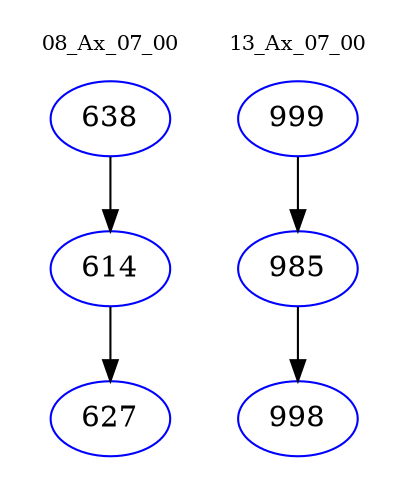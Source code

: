 digraph{
subgraph cluster_0 {
color = white
label = "08_Ax_07_00";
fontsize=10;
T0_638 [label="638", color="blue"]
T0_638 -> T0_614 [color="black"]
T0_614 [label="614", color="blue"]
T0_614 -> T0_627 [color="black"]
T0_627 [label="627", color="blue"]
}
subgraph cluster_1 {
color = white
label = "13_Ax_07_00";
fontsize=10;
T1_999 [label="999", color="blue"]
T1_999 -> T1_985 [color="black"]
T1_985 [label="985", color="blue"]
T1_985 -> T1_998 [color="black"]
T1_998 [label="998", color="blue"]
}
}
